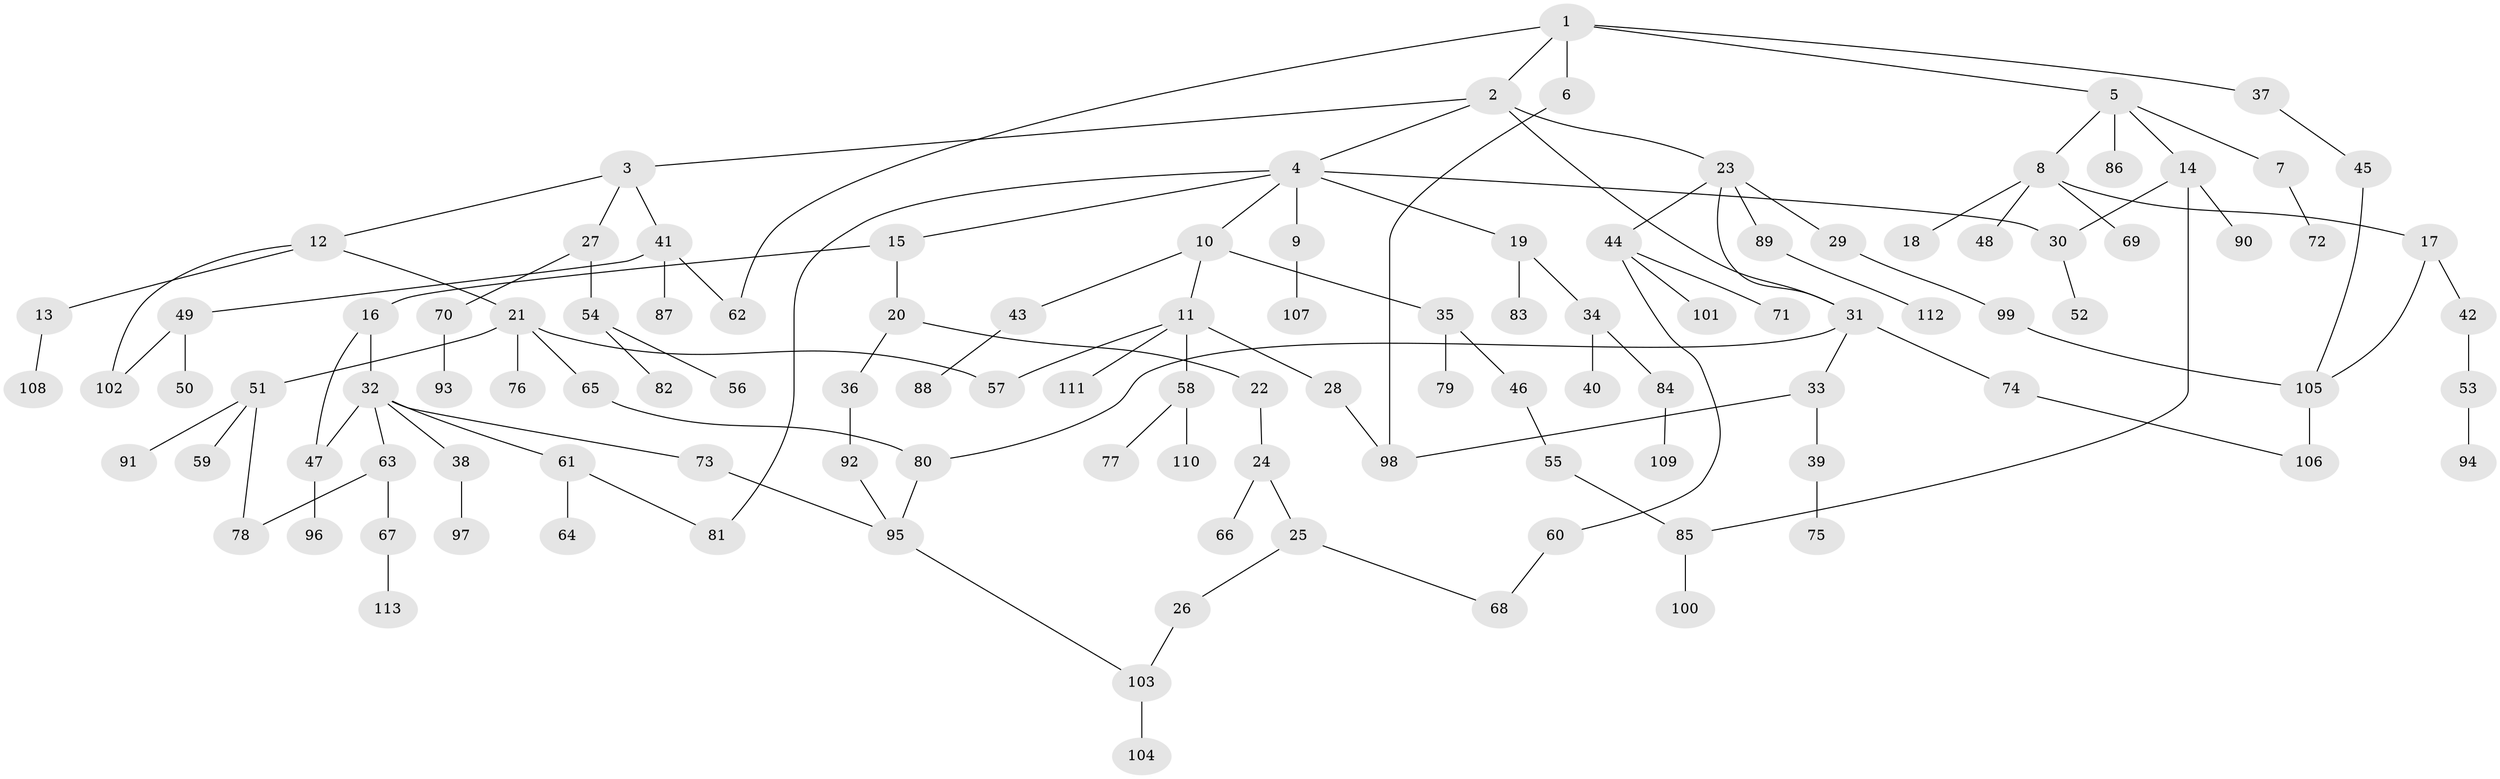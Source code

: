 // Generated by graph-tools (version 1.1) at 2025/34/03/09/25 02:34:04]
// undirected, 113 vertices, 131 edges
graph export_dot {
graph [start="1"]
  node [color=gray90,style=filled];
  1;
  2;
  3;
  4;
  5;
  6;
  7;
  8;
  9;
  10;
  11;
  12;
  13;
  14;
  15;
  16;
  17;
  18;
  19;
  20;
  21;
  22;
  23;
  24;
  25;
  26;
  27;
  28;
  29;
  30;
  31;
  32;
  33;
  34;
  35;
  36;
  37;
  38;
  39;
  40;
  41;
  42;
  43;
  44;
  45;
  46;
  47;
  48;
  49;
  50;
  51;
  52;
  53;
  54;
  55;
  56;
  57;
  58;
  59;
  60;
  61;
  62;
  63;
  64;
  65;
  66;
  67;
  68;
  69;
  70;
  71;
  72;
  73;
  74;
  75;
  76;
  77;
  78;
  79;
  80;
  81;
  82;
  83;
  84;
  85;
  86;
  87;
  88;
  89;
  90;
  91;
  92;
  93;
  94;
  95;
  96;
  97;
  98;
  99;
  100;
  101;
  102;
  103;
  104;
  105;
  106;
  107;
  108;
  109;
  110;
  111;
  112;
  113;
  1 -- 2;
  1 -- 5;
  1 -- 6;
  1 -- 37;
  1 -- 62;
  2 -- 3;
  2 -- 4;
  2 -- 23;
  2 -- 31;
  3 -- 12;
  3 -- 27;
  3 -- 41;
  4 -- 9;
  4 -- 10;
  4 -- 15;
  4 -- 19;
  4 -- 30;
  4 -- 81;
  5 -- 7;
  5 -- 8;
  5 -- 14;
  5 -- 86;
  6 -- 98;
  7 -- 72;
  8 -- 17;
  8 -- 18;
  8 -- 48;
  8 -- 69;
  9 -- 107;
  10 -- 11;
  10 -- 35;
  10 -- 43;
  11 -- 28;
  11 -- 58;
  11 -- 111;
  11 -- 57;
  12 -- 13;
  12 -- 21;
  12 -- 102;
  13 -- 108;
  14 -- 90;
  14 -- 30;
  14 -- 85;
  15 -- 16;
  15 -- 20;
  16 -- 32;
  16 -- 47;
  17 -- 42;
  17 -- 105;
  19 -- 34;
  19 -- 83;
  20 -- 22;
  20 -- 36;
  21 -- 51;
  21 -- 57;
  21 -- 65;
  21 -- 76;
  22 -- 24;
  23 -- 29;
  23 -- 31;
  23 -- 44;
  23 -- 89;
  24 -- 25;
  24 -- 66;
  25 -- 26;
  25 -- 68;
  26 -- 103;
  27 -- 54;
  27 -- 70;
  28 -- 98;
  29 -- 99;
  30 -- 52;
  31 -- 33;
  31 -- 74;
  31 -- 80;
  32 -- 38;
  32 -- 47;
  32 -- 61;
  32 -- 63;
  32 -- 73;
  33 -- 39;
  33 -- 98;
  34 -- 40;
  34 -- 84;
  35 -- 46;
  35 -- 79;
  36 -- 92;
  37 -- 45;
  38 -- 97;
  39 -- 75;
  41 -- 49;
  41 -- 62;
  41 -- 87;
  42 -- 53;
  43 -- 88;
  44 -- 60;
  44 -- 71;
  44 -- 101;
  45 -- 105;
  46 -- 55;
  47 -- 96;
  49 -- 50;
  49 -- 102;
  51 -- 59;
  51 -- 78;
  51 -- 91;
  53 -- 94;
  54 -- 56;
  54 -- 82;
  55 -- 85;
  58 -- 77;
  58 -- 110;
  60 -- 68;
  61 -- 64;
  61 -- 81;
  63 -- 67;
  63 -- 78;
  65 -- 80;
  67 -- 113;
  70 -- 93;
  73 -- 95;
  74 -- 106;
  80 -- 95;
  84 -- 109;
  85 -- 100;
  89 -- 112;
  92 -- 95;
  95 -- 103;
  99 -- 105;
  103 -- 104;
  105 -- 106;
}

